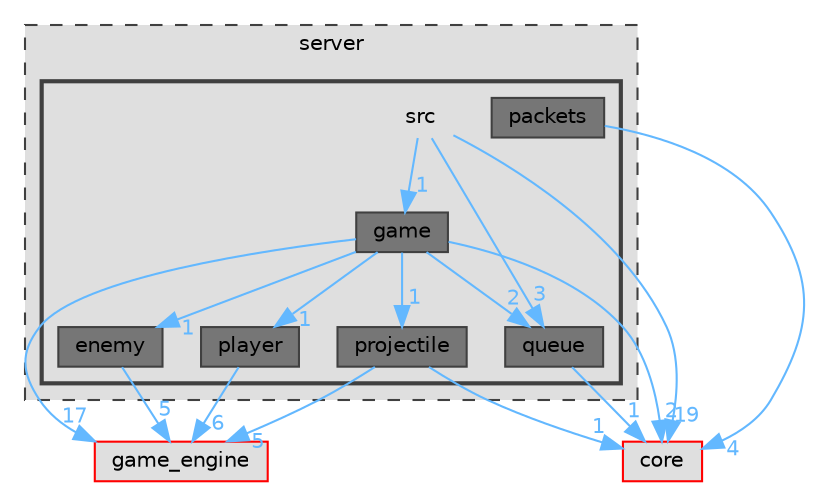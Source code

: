 digraph "server/src"
{
 // LATEX_PDF_SIZE
  bgcolor="transparent";
  edge [fontname=Helvetica,fontsize=10,labelfontname=Helvetica,labelfontsize=10];
  node [fontname=Helvetica,fontsize=10,shape=box,height=0.2,width=0.4];
  compound=true
  subgraph clusterdir_41e1742e44e2de38b3bc91f993fed282 {
    graph [ bgcolor="#dfdfdf", pencolor="grey25", label="server", fontname=Helvetica,fontsize=10 style="filled,dashed", URL="dir_41e1742e44e2de38b3bc91f993fed282.html",tooltip=""]
  subgraph clusterdir_a063914ab482288b7b0e1b2fca86158c {
    graph [ bgcolor="#dfdfdf", pencolor="grey25", label="", fontname=Helvetica,fontsize=10 style="filled,bold", URL="dir_a063914ab482288b7b0e1b2fca86158c.html",tooltip=""]
    dir_a063914ab482288b7b0e1b2fca86158c [shape=plaintext, label="src"];
  dir_f0cf8ded745ed04c4aa66949307fa18b [label="enemy", fillcolor="#767676", color="grey25", style="filled", URL="dir_f0cf8ded745ed04c4aa66949307fa18b.html",tooltip=""];
  dir_e6b7ec297778ed9f03d97c98d106236d [label="game", fillcolor="#767676", color="grey25", style="filled", URL="dir_e6b7ec297778ed9f03d97c98d106236d.html",tooltip=""];
  dir_c9a4680e8e162847c452aa9a20f465ee [label="packets", fillcolor="#767676", color="grey25", style="filled", URL="dir_c9a4680e8e162847c452aa9a20f465ee.html",tooltip=""];
  dir_7e439605b99943623349df045fd5e998 [label="player", fillcolor="#767676", color="grey25", style="filled", URL="dir_7e439605b99943623349df045fd5e998.html",tooltip=""];
  dir_d049189c16a91b5c12c386a6364fbc8c [label="projectile", fillcolor="#767676", color="grey25", style="filled", URL="dir_d049189c16a91b5c12c386a6364fbc8c.html",tooltip=""];
  dir_fb80d7d82e5a3db77690ab76ea608b87 [label="queue", fillcolor="#767676", color="grey25", style="filled", URL="dir_fb80d7d82e5a3db77690ab76ea608b87.html",tooltip=""];
  }
  }
  dir_4270bfced15e0e73154b13468c7c9ad9 [label="core", fillcolor="#dfdfdf", color="red", style="filled", URL="dir_4270bfced15e0e73154b13468c7c9ad9.html",tooltip=""];
  dir_987a69e5dc275a1a11316b417e3a1926 [label="game_engine", fillcolor="#dfdfdf", color="red", style="filled", URL="dir_987a69e5dc275a1a11316b417e3a1926.html",tooltip=""];
  dir_a063914ab482288b7b0e1b2fca86158c->dir_4270bfced15e0e73154b13468c7c9ad9 [headlabel="19", labeldistance=1.5 headhref="dir_000016_000002.html" href="dir_000016_000002.html" color="steelblue1" fontcolor="steelblue1"];
  dir_a063914ab482288b7b0e1b2fca86158c->dir_e6b7ec297778ed9f03d97c98d106236d [headlabel="1", labeldistance=1.5 headhref="dir_000016_000007.html" href="dir_000016_000007.html" color="steelblue1" fontcolor="steelblue1"];
  dir_a063914ab482288b7b0e1b2fca86158c->dir_fb80d7d82e5a3db77690ab76ea608b87 [headlabel="3", labeldistance=1.5 headhref="dir_000016_000014.html" href="dir_000016_000014.html" color="steelblue1" fontcolor="steelblue1"];
  dir_f0cf8ded745ed04c4aa66949307fa18b->dir_987a69e5dc275a1a11316b417e3a1926 [headlabel="5", labeldistance=1.5 headhref="dir_000005_000008.html" href="dir_000005_000008.html" color="steelblue1" fontcolor="steelblue1"];
  dir_e6b7ec297778ed9f03d97c98d106236d->dir_4270bfced15e0e73154b13468c7c9ad9 [headlabel="2", labeldistance=1.5 headhref="dir_000007_000002.html" href="dir_000007_000002.html" color="steelblue1" fontcolor="steelblue1"];
  dir_e6b7ec297778ed9f03d97c98d106236d->dir_7e439605b99943623349df045fd5e998 [headlabel="1", labeldistance=1.5 headhref="dir_000007_000012.html" href="dir_000007_000012.html" color="steelblue1" fontcolor="steelblue1"];
  dir_e6b7ec297778ed9f03d97c98d106236d->dir_987a69e5dc275a1a11316b417e3a1926 [headlabel="17", labeldistance=1.5 headhref="dir_000007_000008.html" href="dir_000007_000008.html" color="steelblue1" fontcolor="steelblue1"];
  dir_e6b7ec297778ed9f03d97c98d106236d->dir_d049189c16a91b5c12c386a6364fbc8c [headlabel="1", labeldistance=1.5 headhref="dir_000007_000013.html" href="dir_000007_000013.html" color="steelblue1" fontcolor="steelblue1"];
  dir_e6b7ec297778ed9f03d97c98d106236d->dir_f0cf8ded745ed04c4aa66949307fa18b [headlabel="1", labeldistance=1.5 headhref="dir_000007_000005.html" href="dir_000007_000005.html" color="steelblue1" fontcolor="steelblue1"];
  dir_e6b7ec297778ed9f03d97c98d106236d->dir_fb80d7d82e5a3db77690ab76ea608b87 [headlabel="2", labeldistance=1.5 headhref="dir_000007_000014.html" href="dir_000007_000014.html" color="steelblue1" fontcolor="steelblue1"];
  dir_c9a4680e8e162847c452aa9a20f465ee->dir_4270bfced15e0e73154b13468c7c9ad9 [headlabel="4", labeldistance=1.5 headhref="dir_000011_000002.html" href="dir_000011_000002.html" color="steelblue1" fontcolor="steelblue1"];
  dir_7e439605b99943623349df045fd5e998->dir_987a69e5dc275a1a11316b417e3a1926 [headlabel="6", labeldistance=1.5 headhref="dir_000012_000008.html" href="dir_000012_000008.html" color="steelblue1" fontcolor="steelblue1"];
  dir_d049189c16a91b5c12c386a6364fbc8c->dir_4270bfced15e0e73154b13468c7c9ad9 [headlabel="1", labeldistance=1.5 headhref="dir_000013_000002.html" href="dir_000013_000002.html" color="steelblue1" fontcolor="steelblue1"];
  dir_d049189c16a91b5c12c386a6364fbc8c->dir_987a69e5dc275a1a11316b417e3a1926 [headlabel="5", labeldistance=1.5 headhref="dir_000013_000008.html" href="dir_000013_000008.html" color="steelblue1" fontcolor="steelblue1"];
  dir_fb80d7d82e5a3db77690ab76ea608b87->dir_4270bfced15e0e73154b13468c7c9ad9 [headlabel="1", labeldistance=1.5 headhref="dir_000014_000002.html" href="dir_000014_000002.html" color="steelblue1" fontcolor="steelblue1"];
}
